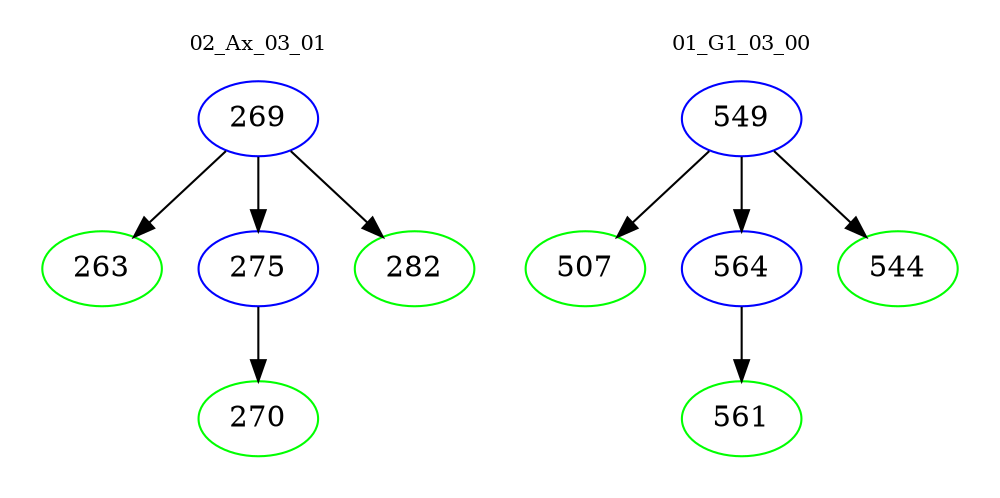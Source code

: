 digraph{
subgraph cluster_0 {
color = white
label = "02_Ax_03_01";
fontsize=10;
T0_269 [label="269", color="blue"]
T0_269 -> T0_263 [color="black"]
T0_263 [label="263", color="green"]
T0_269 -> T0_275 [color="black"]
T0_275 [label="275", color="blue"]
T0_275 -> T0_270 [color="black"]
T0_270 [label="270", color="green"]
T0_269 -> T0_282 [color="black"]
T0_282 [label="282", color="green"]
}
subgraph cluster_1 {
color = white
label = "01_G1_03_00";
fontsize=10;
T1_549 [label="549", color="blue"]
T1_549 -> T1_507 [color="black"]
T1_507 [label="507", color="green"]
T1_549 -> T1_564 [color="black"]
T1_564 [label="564", color="blue"]
T1_564 -> T1_561 [color="black"]
T1_561 [label="561", color="green"]
T1_549 -> T1_544 [color="black"]
T1_544 [label="544", color="green"]
}
}
